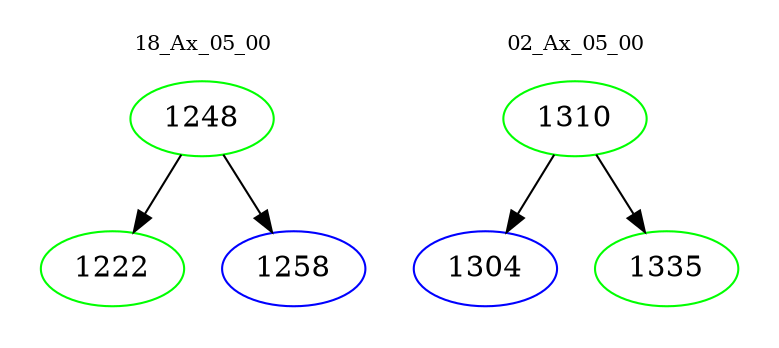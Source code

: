 digraph{
subgraph cluster_0 {
color = white
label = "18_Ax_05_00";
fontsize=10;
T0_1248 [label="1248", color="green"]
T0_1248 -> T0_1222 [color="black"]
T0_1222 [label="1222", color="green"]
T0_1248 -> T0_1258 [color="black"]
T0_1258 [label="1258", color="blue"]
}
subgraph cluster_1 {
color = white
label = "02_Ax_05_00";
fontsize=10;
T1_1310 [label="1310", color="green"]
T1_1310 -> T1_1304 [color="black"]
T1_1304 [label="1304", color="blue"]
T1_1310 -> T1_1335 [color="black"]
T1_1335 [label="1335", color="green"]
}
}
